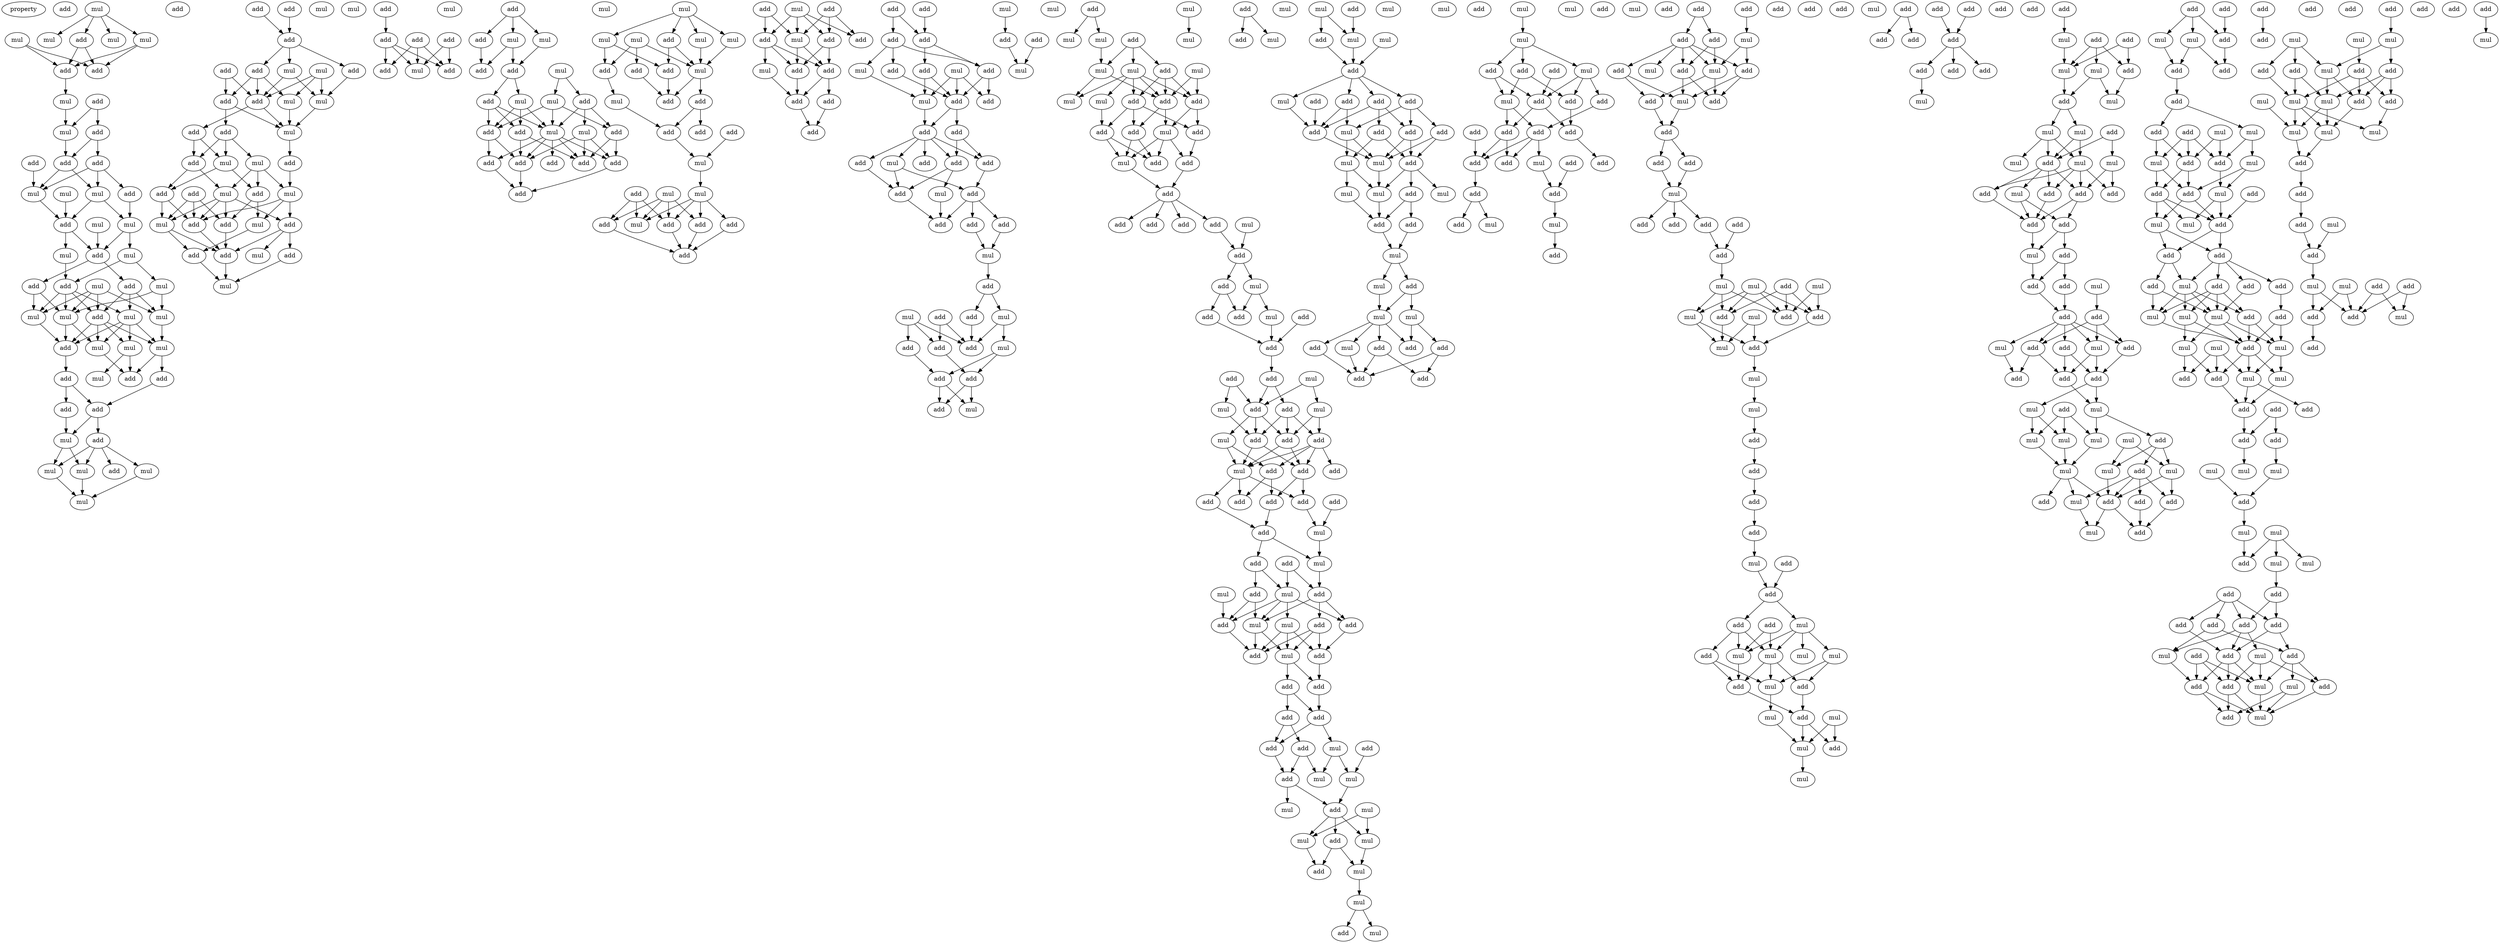digraph {
    node [fontcolor=black]
    property [mul=2,lf=1.8]
    0 [ label = add ];
    1 [ label = mul ];
    2 [ label = mul ];
    3 [ label = add ];
    4 [ label = mul ];
    5 [ label = mul ];
    6 [ label = mul ];
    7 [ label = add ];
    8 [ label = add ];
    9 [ label = mul ];
    10 [ label = add ];
    11 [ label = mul ];
    12 [ label = add ];
    13 [ label = add ];
    14 [ label = add ];
    15 [ label = add ];
    16 [ label = mul ];
    17 [ label = add ];
    18 [ label = mul ];
    19 [ label = mul ];
    20 [ label = mul ];
    21 [ label = add ];
    22 [ label = mul ];
    23 [ label = mul ];
    24 [ label = mul ];
    25 [ label = add ];
    26 [ label = add ];
    27 [ label = mul ];
    28 [ label = add ];
    29 [ label = mul ];
    30 [ label = add ];
    31 [ label = mul ];
    32 [ label = mul ];
    33 [ label = mul ];
    34 [ label = mul ];
    35 [ label = add ];
    36 [ label = mul ];
    37 [ label = mul ];
    38 [ label = mul ];
    39 [ label = add ];
    40 [ label = mul ];
    41 [ label = add ];
    42 [ label = add ];
    43 [ label = add ];
    44 [ label = add ];
    45 [ label = add ];
    46 [ label = add ];
    47 [ label = add ];
    48 [ label = mul ];
    49 [ label = mul ];
    50 [ label = mul ];
    51 [ label = add ];
    52 [ label = mul ];
    53 [ label = mul ];
    54 [ label = add ];
    55 [ label = mul ];
    56 [ label = add ];
    57 [ label = mul ];
    58 [ label = add ];
    59 [ label = mul ];
    60 [ label = add ];
    61 [ label = add ];
    62 [ label = mul ];
    63 [ label = add ];
    64 [ label = add ];
    65 [ label = mul ];
    66 [ label = mul ];
    67 [ label = add ];
    68 [ label = add ];
    69 [ label = add ];
    70 [ label = mul ];
    71 [ label = add ];
    72 [ label = mul ];
    73 [ label = add ];
    74 [ label = mul ];
    75 [ label = add ];
    76 [ label = add ];
    77 [ label = mul ];
    78 [ label = add ];
    79 [ label = mul ];
    80 [ label = mul ];
    81 [ label = add ];
    82 [ label = add ];
    83 [ label = mul ];
    84 [ label = add ];
    85 [ label = add ];
    86 [ label = add ];
    87 [ label = add ];
    88 [ label = mul ];
    89 [ label = mul ];
    90 [ label = add ];
    91 [ label = mul ];
    92 [ label = add ];
    93 [ label = add ];
    94 [ label = add ];
    95 [ label = add ];
    96 [ label = add ];
    97 [ label = mul ];
    98 [ label = add ];
    99 [ label = add ];
    100 [ label = mul ];
    101 [ label = mul ];
    102 [ label = mul ];
    103 [ label = add ];
    104 [ label = add ];
    105 [ label = mul ];
    106 [ label = add ];
    107 [ label = mul ];
    108 [ label = mul ];
    109 [ label = add ];
    110 [ label = mul ];
    111 [ label = mul ];
    112 [ label = add ];
    113 [ label = add ];
    114 [ label = add ];
    115 [ label = add ];
    116 [ label = add ];
    117 [ label = add ];
    118 [ label = add ];
    119 [ label = add ];
    120 [ label = add ];
    121 [ label = mul ];
    122 [ label = mul ];
    123 [ label = mul ];
    124 [ label = mul ];
    125 [ label = add ];
    126 [ label = mul ];
    127 [ label = add ];
    128 [ label = add ];
    129 [ label = mul ];
    130 [ label = add ];
    131 [ label = add ];
    132 [ label = add ];
    133 [ label = mul ];
    134 [ label = add ];
    135 [ label = add ];
    136 [ label = add ];
    137 [ label = mul ];
    138 [ label = mul ];
    139 [ label = mul ];
    140 [ label = add ];
    141 [ label = add ];
    142 [ label = add ];
    143 [ label = mul ];
    144 [ label = add ];
    145 [ label = add ];
    146 [ label = add ];
    147 [ label = add ];
    148 [ label = add ];
    149 [ label = mul ];
    150 [ label = mul ];
    151 [ label = add ];
    152 [ label = add ];
    153 [ label = add ];
    154 [ label = add ];
    155 [ label = mul ];
    156 [ label = add ];
    157 [ label = add ];
    158 [ label = add ];
    159 [ label = add ];
    160 [ label = add ];
    161 [ label = add ];
    162 [ label = add ];
    163 [ label = add ];
    164 [ label = mul ];
    165 [ label = add ];
    166 [ label = mul ];
    167 [ label = add ];
    168 [ label = add ];
    169 [ label = add ];
    170 [ label = mul ];
    171 [ label = add ];
    172 [ label = add ];
    173 [ label = add ];
    174 [ label = add ];
    175 [ label = add ];
    176 [ label = add ];
    177 [ label = mul ];
    178 [ label = add ];
    179 [ label = add ];
    180 [ label = add ];
    181 [ label = mul ];
    182 [ label = add ];
    183 [ label = add ];
    184 [ label = mul ];
    185 [ label = mul ];
    186 [ label = add ];
    187 [ label = add ];
    188 [ label = mul ];
    189 [ label = add ];
    190 [ label = mul ];
    191 [ label = add ];
    192 [ label = mul ];
    193 [ label = mul ];
    194 [ label = add ];
    195 [ label = add ];
    196 [ label = mul ];
    197 [ label = add ];
    198 [ label = add ];
    199 [ label = add ];
    200 [ label = add ];
    201 [ label = add ];
    202 [ label = add ];
    203 [ label = mul ];
    204 [ label = add ];
    205 [ label = mul ];
    206 [ label = mul ];
    207 [ label = add ];
    208 [ label = mul ];
    209 [ label = add ];
    210 [ label = mul ];
    211 [ label = mul ];
    212 [ label = add ];
    213 [ label = add ];
    214 [ label = mul ];
    215 [ label = add ];
    216 [ label = mul ];
    217 [ label = add ];
    218 [ label = mul ];
    219 [ label = add ];
    220 [ label = add ];
    221 [ label = add ];
    222 [ label = mul ];
    223 [ label = add ];
    224 [ label = add ];
    225 [ label = add ];
    226 [ label = add ];
    227 [ label = add ];
    228 [ label = mul ];
    229 [ label = add ];
    230 [ label = add ];
    231 [ label = add ];
    232 [ label = mul ];
    233 [ label = mul ];
    234 [ label = add ];
    235 [ label = add ];
    236 [ label = add ];
    237 [ label = add ];
    238 [ label = mul ];
    239 [ label = add ];
    240 [ label = mul ];
    241 [ label = add ];
    242 [ label = mul ];
    243 [ label = add ];
    244 [ label = mul ];
    245 [ label = add ];
    246 [ label = mul ];
    247 [ label = mul ];
    248 [ label = add ];
    249 [ label = add ];
    250 [ label = add ];
    251 [ label = mul ];
    252 [ label = add ];
    253 [ label = add ];
    254 [ label = add ];
    255 [ label = add ];
    256 [ label = add ];
    257 [ label = add ];
    258 [ label = add ];
    259 [ label = add ];
    260 [ label = add ];
    261 [ label = mul ];
    262 [ label = add ];
    263 [ label = add ];
    264 [ label = mul ];
    265 [ label = add ];
    266 [ label = mul ];
    267 [ label = mul ];
    268 [ label = add ];
    269 [ label = mul ];
    270 [ label = add ];
    271 [ label = mul ];
    272 [ label = add ];
    273 [ label = add ];
    274 [ label = add ];
    275 [ label = mul ];
    276 [ label = add ];
    277 [ label = add ];
    278 [ label = add ];
    279 [ label = add ];
    280 [ label = add ];
    281 [ label = add ];
    282 [ label = add ];
    283 [ label = mul ];
    284 [ label = add ];
    285 [ label = mul ];
    286 [ label = add ];
    287 [ label = mul ];
    288 [ label = mul ];
    289 [ label = add ];
    290 [ label = mul ];
    291 [ label = mul ];
    292 [ label = mul ];
    293 [ label = add ];
    294 [ label = mul ];
    295 [ label = add ];
    296 [ label = add ];
    297 [ label = mul ];
    298 [ label = mul ];
    299 [ label = add ];
    300 [ label = mul ];
    301 [ label = add ];
    302 [ label = mul ];
    303 [ label = mul ];
    304 [ label = add ];
    305 [ label = add ];
    306 [ label = mul ];
    307 [ label = mul ];
    308 [ label = mul ];
    309 [ label = add ];
    310 [ label = add ];
    311 [ label = add ];
    312 [ label = add ];
    313 [ label = add ];
    314 [ label = mul ];
    315 [ label = add ];
    316 [ label = mul ];
    317 [ label = add ];
    318 [ label = add ];
    319 [ label = add ];
    320 [ label = mul ];
    321 [ label = add ];
    322 [ label = mul ];
    323 [ label = mul ];
    324 [ label = mul ];
    325 [ label = mul ];
    326 [ label = mul ];
    327 [ label = add ];
    328 [ label = add ];
    329 [ label = add ];
    330 [ label = mul ];
    331 [ label = add ];
    332 [ label = mul ];
    333 [ label = mul ];
    334 [ label = mul ];
    335 [ label = add ];
    336 [ label = add ];
    337 [ label = mul ];
    338 [ label = add ];
    339 [ label = add ];
    340 [ label = add ];
    341 [ label = add ];
    342 [ label = add ];
    343 [ label = mul ];
    344 [ label = mul ];
    345 [ label = add ];
    346 [ label = mul ];
    347 [ label = add ];
    348 [ label = add ];
    349 [ label = add ];
    350 [ label = mul ];
    351 [ label = mul ];
    352 [ label = add ];
    353 [ label = add ];
    354 [ label = add ];
    355 [ label = add ];
    356 [ label = add ];
    357 [ label = add ];
    358 [ label = add ];
    359 [ label = add ];
    360 [ label = add ];
    361 [ label = mul ];
    362 [ label = add ];
    363 [ label = add ];
    364 [ label = add ];
    365 [ label = add ];
    366 [ label = mul ];
    367 [ label = mul ];
    368 [ label = mul ];
    369 [ label = add ];
    370 [ label = add ];
    371 [ label = add ];
    372 [ label = add ];
    373 [ label = add ];
    374 [ label = add ];
    375 [ label = add ];
    376 [ label = mul ];
    377 [ label = add ];
    378 [ label = mul ];
    379 [ label = add ];
    380 [ label = add ];
    381 [ label = mul ];
    382 [ label = mul ];
    383 [ label = add ];
    384 [ label = add ];
    385 [ label = add ];
    386 [ label = add ];
    387 [ label = add ];
    388 [ label = mul ];
    389 [ label = add ];
    390 [ label = add ];
    391 [ label = add ];
    392 [ label = add ];
    393 [ label = add ];
    394 [ label = add ];
    395 [ label = mul ];
    396 [ label = mul ];
    397 [ label = mul ];
    398 [ label = add ];
    399 [ label = mul ];
    400 [ label = mul ];
    401 [ label = add ];
    402 [ label = add ];
    403 [ label = add ];
    404 [ label = mul ];
    405 [ label = add ];
    406 [ label = mul ];
    407 [ label = mul ];
    408 [ label = add ];
    409 [ label = add ];
    410 [ label = add ];
    411 [ label = add ];
    412 [ label = add ];
    413 [ label = mul ];
    414 [ label = add ];
    415 [ label = add ];
    416 [ label = add ];
    417 [ label = mul ];
    418 [ label = add ];
    419 [ label = add ];
    420 [ label = mul ];
    421 [ label = mul ];
    422 [ label = add ];
    423 [ label = mul ];
    424 [ label = mul ];
    425 [ label = mul ];
    426 [ label = add ];
    427 [ label = mul ];
    428 [ label = add ];
    429 [ label = add ];
    430 [ label = mul ];
    431 [ label = mul ];
    432 [ label = mul ];
    433 [ label = add ];
    434 [ label = add ];
    435 [ label = add ];
    436 [ label = add ];
    437 [ label = add ];
    438 [ label = mul ];
    439 [ label = add ];
    440 [ label = add ];
    441 [ label = add ];
    442 [ label = add ];
    443 [ label = add ];
    444 [ label = add ];
    445 [ label = mul ];
    446 [ label = add ];
    447 [ label = add ];
    448 [ label = add ];
    449 [ label = add ];
    450 [ label = mul ];
    451 [ label = mul ];
    452 [ label = mul ];
    453 [ label = add ];
    454 [ label = mul ];
    455 [ label = add ];
    456 [ label = mul ];
    457 [ label = add ];
    458 [ label = mul ];
    459 [ label = mul ];
    460 [ label = mul ];
    461 [ label = mul ];
    462 [ label = add ];
    463 [ label = add ];
    464 [ label = add ];
    465 [ label = mul ];
    466 [ label = add ];
    467 [ label = add ];
    468 [ label = add ];
    469 [ label = add ];
    470 [ label = mul ];
    471 [ label = add ];
    472 [ label = add ];
    473 [ label = add ];
    474 [ label = mul ];
    475 [ label = add ];
    476 [ label = add ];
    477 [ label = mul ];
    478 [ label = add ];
    479 [ label = add ];
    480 [ label = mul ];
    481 [ label = add ];
    482 [ label = add ];
    483 [ label = add ];
    484 [ label = add ];
    485 [ label = mul ];
    486 [ label = add ];
    487 [ label = mul ];
    488 [ label = mul ];
    489 [ label = mul ];
    490 [ label = add ];
    491 [ label = mul ];
    492 [ label = mul ];
    493 [ label = add ];
    494 [ label = mul ];
    495 [ label = mul ];
    496 [ label = mul ];
    497 [ label = add ];
    498 [ label = add ];
    499 [ label = add ];
    500 [ label = mul ];
    501 [ label = add ];
    502 [ label = mul ];
    503 [ label = add ];
    504 [ label = add ];
    505 [ label = add ];
    506 [ label = mul ];
    507 [ label = mul ];
    508 [ label = add ];
    509 [ label = add ];
    510 [ label = add ];
    511 [ label = add ];
    512 [ label = add ];
    513 [ label = mul ];
    514 [ label = mul ];
    515 [ label = add ];
    516 [ label = mul ];
    517 [ label = mul ];
    518 [ label = add ];
    519 [ label = add ];
    520 [ label = add ];
    521 [ label = add ];
    522 [ label = add ];
    523 [ label = mul ];
    524 [ label = mul ];
    525 [ label = add ];
    526 [ label = mul ];
    527 [ label = add ];
    528 [ label = add ];
    529 [ label = add ];
    530 [ label = add ];
    531 [ label = add ];
    532 [ label = mul ];
    533 [ label = add ];
    534 [ label = mul ];
    535 [ label = mul ];
    536 [ label = add ];
    537 [ label = mul ];
    538 [ label = add ];
    539 [ label = mul ];
    540 [ label = mul ];
    541 [ label = mul ];
    542 [ label = add ];
    543 [ label = add ];
    544 [ label = add ];
    545 [ label = mul ];
    546 [ label = mul ];
    547 [ label = add ];
    548 [ label = add ];
    549 [ label = add ];
    550 [ label = add ];
    551 [ label = add ];
    552 [ label = mul ];
    553 [ label = add ];
    554 [ label = mul ];
    555 [ label = mul ];
    556 [ label = add ];
    557 [ label = add ];
    558 [ label = mul ];
    559 [ label = mul ];
    560 [ label = add ];
    561 [ label = mul ];
    562 [ label = mul ];
    563 [ label = add ];
    564 [ label = add ];
    565 [ label = add ];
    566 [ label = add ];
    567 [ label = add ];
    568 [ label = add ];
    569 [ label = add ];
    570 [ label = add ];
    571 [ label = add ];
    572 [ label = add ];
    573 [ label = mul ];
    574 [ label = mul ];
    575 [ label = add ];
    576 [ label = add ];
    577 [ label = mul ];
    578 [ label = add ];
    579 [ label = add ];
    580 [ label = mul ];
    581 [ label = add ];
    582 [ label = mul ];
    583 [ label = add ];
    584 [ label = mul ];
    585 [ label = mul ];
    586 [ label = mul ];
    587 [ label = add ];
    588 [ label = add ];
    589 [ label = add ];
    590 [ label = add ];
    591 [ label = mul ];
    592 [ label = mul ];
    593 [ label = add ];
    594 [ label = mul ];
    595 [ label = add ];
    596 [ label = mul ];
    597 [ label = mul ];
    598 [ label = mul ];
    599 [ label = mul ];
    600 [ label = add ];
    601 [ label = add ];
    602 [ label = add ];
    603 [ label = add ];
    604 [ label = mul ];
    605 [ label = add ];
    606 [ label = add ];
    607 [ label = mul ];
    608 [ label = mul ];
    609 [ label = add ];
    610 [ label = mul ];
    611 [ label = add ];
    612 [ label = add ];
    613 [ label = add ];
    614 [ label = add ];
    615 [ label = add ];
    616 [ label = mul ];
    1 -> 2 [ name = 0 ];
    1 -> 3 [ name = 1 ];
    1 -> 5 [ name = 2 ];
    1 -> 6 [ name = 3 ];
    3 -> 7 [ name = 4 ];
    3 -> 8 [ name = 5 ];
    4 -> 7 [ name = 6 ];
    4 -> 8 [ name = 7 ];
    5 -> 7 [ name = 8 ];
    5 -> 8 [ name = 9 ];
    7 -> 9 [ name = 10 ];
    9 -> 11 [ name = 11 ];
    10 -> 11 [ name = 12 ];
    10 -> 12 [ name = 13 ];
    11 -> 13 [ name = 14 ];
    12 -> 13 [ name = 15 ];
    12 -> 15 [ name = 16 ];
    13 -> 18 [ name = 17 ];
    13 -> 19 [ name = 18 ];
    14 -> 19 [ name = 19 ];
    15 -> 17 [ name = 20 ];
    15 -> 18 [ name = 21 ];
    15 -> 19 [ name = 22 ];
    16 -> 21 [ name = 23 ];
    17 -> 20 [ name = 24 ];
    18 -> 20 [ name = 25 ];
    18 -> 21 [ name = 26 ];
    19 -> 21 [ name = 27 ];
    20 -> 23 [ name = 28 ];
    20 -> 25 [ name = 29 ];
    21 -> 24 [ name = 30 ];
    21 -> 25 [ name = 31 ];
    22 -> 25 [ name = 32 ];
    23 -> 27 [ name = 33 ];
    23 -> 30 [ name = 34 ];
    24 -> 30 [ name = 35 ];
    25 -> 26 [ name = 36 ];
    25 -> 28 [ name = 37 ];
    26 -> 33 [ name = 38 ];
    26 -> 34 [ name = 39 ];
    26 -> 35 [ name = 40 ];
    27 -> 32 [ name = 41 ];
    27 -> 33 [ name = 42 ];
    28 -> 31 [ name = 43 ];
    28 -> 32 [ name = 44 ];
    29 -> 31 [ name = 45 ];
    29 -> 32 [ name = 46 ];
    29 -> 33 [ name = 47 ];
    29 -> 35 [ name = 48 ];
    30 -> 31 [ name = 49 ];
    30 -> 32 [ name = 50 ];
    30 -> 34 [ name = 51 ];
    30 -> 35 [ name = 52 ];
    31 -> 39 [ name = 53 ];
    32 -> 37 [ name = 54 ];
    32 -> 39 [ name = 55 ];
    33 -> 38 [ name = 56 ];
    34 -> 36 [ name = 57 ];
    34 -> 37 [ name = 58 ];
    34 -> 38 [ name = 59 ];
    34 -> 39 [ name = 60 ];
    35 -> 36 [ name = 61 ];
    35 -> 37 [ name = 62 ];
    35 -> 38 [ name = 63 ];
    35 -> 39 [ name = 64 ];
    36 -> 40 [ name = 65 ];
    36 -> 43 [ name = 66 ];
    37 -> 43 [ name = 67 ];
    38 -> 42 [ name = 68 ];
    38 -> 43 [ name = 69 ];
    39 -> 41 [ name = 70 ];
    41 -> 44 [ name = 71 ];
    41 -> 45 [ name = 72 ];
    42 -> 45 [ name = 73 ];
    44 -> 48 [ name = 74 ];
    45 -> 47 [ name = 75 ];
    45 -> 48 [ name = 76 ];
    47 -> 49 [ name = 77 ];
    47 -> 50 [ name = 78 ];
    47 -> 51 [ name = 79 ];
    47 -> 52 [ name = 80 ];
    48 -> 49 [ name = 81 ];
    48 -> 50 [ name = 82 ];
    49 -> 53 [ name = 83 ];
    50 -> 53 [ name = 84 ];
    52 -> 53 [ name = 85 ];
    54 -> 58 [ name = 86 ];
    56 -> 58 [ name = 87 ];
    58 -> 61 [ name = 88 ];
    58 -> 62 [ name = 89 ];
    58 -> 63 [ name = 90 ];
    59 -> 64 [ name = 91 ];
    59 -> 65 [ name = 92 ];
    59 -> 66 [ name = 93 ];
    60 -> 64 [ name = 94 ];
    60 -> 67 [ name = 95 ];
    61 -> 65 [ name = 96 ];
    62 -> 64 [ name = 97 ];
    62 -> 65 [ name = 98 ];
    63 -> 64 [ name = 99 ];
    63 -> 66 [ name = 100 ];
    63 -> 67 [ name = 101 ];
    64 -> 69 [ name = 102 ];
    64 -> 70 [ name = 103 ];
    65 -> 70 [ name = 104 ];
    66 -> 70 [ name = 105 ];
    67 -> 68 [ name = 106 ];
    67 -> 70 [ name = 107 ];
    68 -> 72 [ name = 108 ];
    68 -> 73 [ name = 109 ];
    68 -> 74 [ name = 110 ];
    69 -> 73 [ name = 111 ];
    69 -> 74 [ name = 112 ];
    70 -> 71 [ name = 113 ];
    71 -> 79 [ name = 114 ];
    72 -> 77 [ name = 115 ];
    72 -> 78 [ name = 116 ];
    72 -> 79 [ name = 117 ];
    73 -> 76 [ name = 118 ];
    73 -> 77 [ name = 119 ];
    74 -> 76 [ name = 120 ];
    74 -> 78 [ name = 121 ];
    75 -> 80 [ name = 122 ];
    75 -> 81 [ name = 123 ];
    75 -> 84 [ name = 124 ];
    76 -> 80 [ name = 125 ];
    76 -> 81 [ name = 126 ];
    77 -> 80 [ name = 127 ];
    77 -> 81 [ name = 128 ];
    77 -> 82 [ name = 129 ];
    77 -> 84 [ name = 130 ];
    78 -> 83 [ name = 131 ];
    78 -> 84 [ name = 132 ];
    79 -> 81 [ name = 133 ];
    79 -> 82 [ name = 134 ];
    79 -> 83 [ name = 135 ];
    80 -> 86 [ name = 136 ];
    80 -> 87 [ name = 137 ];
    81 -> 86 [ name = 138 ];
    82 -> 85 [ name = 139 ];
    82 -> 86 [ name = 140 ];
    82 -> 88 [ name = 141 ];
    83 -> 87 [ name = 142 ];
    84 -> 86 [ name = 143 ];
    85 -> 89 [ name = 144 ];
    86 -> 89 [ name = 145 ];
    87 -> 89 [ name = 146 ];
    90 -> 94 [ name = 147 ];
    92 -> 96 [ name = 148 ];
    92 -> 97 [ name = 149 ];
    93 -> 95 [ name = 150 ];
    93 -> 96 [ name = 151 ];
    93 -> 97 [ name = 152 ];
    94 -> 95 [ name = 153 ];
    94 -> 96 [ name = 154 ];
    94 -> 97 [ name = 155 ];
    98 -> 99 [ name = 156 ];
    98 -> 101 [ name = 157 ];
    98 -> 102 [ name = 158 ];
    99 -> 104 [ name = 159 ];
    101 -> 103 [ name = 160 ];
    101 -> 104 [ name = 161 ];
    102 -> 103 [ name = 162 ];
    103 -> 107 [ name = 163 ];
    103 -> 109 [ name = 164 ];
    105 -> 106 [ name = 165 ];
    105 -> 108 [ name = 166 ];
    106 -> 110 [ name = 167 ];
    106 -> 111 [ name = 168 ];
    106 -> 114 [ name = 169 ];
    107 -> 111 [ name = 170 ];
    107 -> 112 [ name = 171 ];
    107 -> 113 [ name = 172 ];
    108 -> 111 [ name = 173 ];
    108 -> 112 [ name = 174 ];
    108 -> 114 [ name = 175 ];
    109 -> 111 [ name = 176 ];
    109 -> 112 [ name = 177 ];
    109 -> 113 [ name = 178 ];
    110 -> 117 [ name = 179 ];
    110 -> 118 [ name = 180 ];
    110 -> 119 [ name = 181 ];
    111 -> 115 [ name = 182 ];
    111 -> 116 [ name = 183 ];
    111 -> 117 [ name = 184 ];
    111 -> 118 [ name = 185 ];
    111 -> 119 [ name = 186 ];
    112 -> 116 [ name = 187 ];
    112 -> 118 [ name = 188 ];
    113 -> 118 [ name = 189 ];
    113 -> 119 [ name = 190 ];
    114 -> 117 [ name = 191 ];
    114 -> 119 [ name = 192 ];
    116 -> 120 [ name = 193 ];
    117 -> 120 [ name = 194 ];
    118 -> 120 [ name = 195 ];
    121 -> 122 [ name = 196 ];
    121 -> 124 [ name = 197 ];
    121 -> 125 [ name = 198 ];
    121 -> 126 [ name = 199 ];
    122 -> 127 [ name = 200 ];
    122 -> 130 [ name = 201 ];
    123 -> 128 [ name = 202 ];
    123 -> 129 [ name = 203 ];
    123 -> 130 [ name = 204 ];
    124 -> 129 [ name = 205 ];
    125 -> 127 [ name = 206 ];
    125 -> 129 [ name = 207 ];
    126 -> 129 [ name = 208 ];
    127 -> 132 [ name = 209 ];
    128 -> 132 [ name = 210 ];
    129 -> 131 [ name = 211 ];
    129 -> 132 [ name = 212 ];
    130 -> 133 [ name = 213 ];
    131 -> 134 [ name = 214 ];
    131 -> 136 [ name = 215 ];
    133 -> 136 [ name = 216 ];
    135 -> 137 [ name = 217 ];
    136 -> 137 [ name = 218 ];
    137 -> 139 [ name = 219 ];
    138 -> 141 [ name = 220 ];
    138 -> 142 [ name = 221 ];
    138 -> 143 [ name = 222 ];
    138 -> 144 [ name = 223 ];
    139 -> 141 [ name = 224 ];
    139 -> 143 [ name = 225 ];
    139 -> 144 [ name = 226 ];
    139 -> 145 [ name = 227 ];
    140 -> 142 [ name = 228 ];
    140 -> 143 [ name = 229 ];
    140 -> 144 [ name = 230 ];
    141 -> 146 [ name = 231 ];
    142 -> 146 [ name = 232 ];
    144 -> 146 [ name = 233 ];
    145 -> 146 [ name = 234 ];
    147 -> 150 [ name = 235 ];
    147 -> 151 [ name = 236 ];
    147 -> 153 [ name = 237 ];
    148 -> 150 [ name = 238 ];
    148 -> 152 [ name = 239 ];
    149 -> 150 [ name = 240 ];
    149 -> 151 [ name = 241 ];
    149 -> 152 [ name = 242 ];
    149 -> 153 [ name = 243 ];
    150 -> 154 [ name = 244 ];
    150 -> 156 [ name = 245 ];
    151 -> 154 [ name = 246 ];
    151 -> 156 [ name = 247 ];
    152 -> 154 [ name = 248 ];
    152 -> 155 [ name = 249 ];
    152 -> 156 [ name = 250 ];
    154 -> 158 [ name = 251 ];
    155 -> 158 [ name = 252 ];
    156 -> 157 [ name = 253 ];
    156 -> 158 [ name = 254 ];
    157 -> 161 [ name = 255 ];
    158 -> 161 [ name = 256 ];
    159 -> 162 [ name = 257 ];
    160 -> 162 [ name = 258 ];
    160 -> 163 [ name = 259 ];
    162 -> 165 [ name = 260 ];
    162 -> 168 [ name = 261 ];
    163 -> 166 [ name = 262 ];
    163 -> 167 [ name = 263 ];
    163 -> 168 [ name = 264 ];
    164 -> 169 [ name = 265 ];
    164 -> 170 [ name = 266 ];
    164 -> 171 [ name = 267 ];
    165 -> 169 [ name = 268 ];
    165 -> 170 [ name = 269 ];
    166 -> 170 [ name = 270 ];
    167 -> 169 [ name = 271 ];
    168 -> 169 [ name = 272 ];
    168 -> 171 [ name = 273 ];
    169 -> 172 [ name = 274 ];
    169 -> 173 [ name = 275 ];
    170 -> 173 [ name = 276 ];
    172 -> 174 [ name = 277 ];
    172 -> 175 [ name = 278 ];
    173 -> 174 [ name = 279 ];
    173 -> 175 [ name = 280 ];
    173 -> 176 [ name = 281 ];
    173 -> 177 [ name = 282 ];
    173 -> 178 [ name = 283 ];
    174 -> 179 [ name = 284 ];
    175 -> 180 [ name = 285 ];
    175 -> 181 [ name = 286 ];
    177 -> 179 [ name = 287 ];
    177 -> 180 [ name = 288 ];
    178 -> 180 [ name = 289 ];
    179 -> 182 [ name = 290 ];
    179 -> 183 [ name = 291 ];
    179 -> 186 [ name = 292 ];
    180 -> 186 [ name = 293 ];
    181 -> 186 [ name = 294 ];
    182 -> 188 [ name = 295 ];
    183 -> 188 [ name = 296 ];
    184 -> 187 [ name = 297 ];
    187 -> 190 [ name = 298 ];
    188 -> 191 [ name = 299 ];
    189 -> 190 [ name = 300 ];
    191 -> 193 [ name = 301 ];
    191 -> 194 [ name = 302 ];
    192 -> 197 [ name = 303 ];
    192 -> 198 [ name = 304 ];
    192 -> 199 [ name = 305 ];
    193 -> 196 [ name = 306 ];
    193 -> 199 [ name = 307 ];
    194 -> 199 [ name = 308 ];
    195 -> 197 [ name = 309 ];
    195 -> 199 [ name = 310 ];
    196 -> 200 [ name = 311 ];
    196 -> 201 [ name = 312 ];
    197 -> 200 [ name = 313 ];
    198 -> 201 [ name = 314 ];
    200 -> 202 [ name = 315 ];
    200 -> 203 [ name = 316 ];
    201 -> 202 [ name = 317 ];
    201 -> 203 [ name = 318 ];
    204 -> 205 [ name = 319 ];
    204 -> 206 [ name = 320 ];
    205 -> 208 [ name = 321 ];
    207 -> 208 [ name = 322 ];
    207 -> 209 [ name = 323 ];
    207 -> 210 [ name = 324 ];
    208 -> 212 [ name = 325 ];
    208 -> 216 [ name = 326 ];
    209 -> 212 [ name = 327 ];
    209 -> 213 [ name = 328 ];
    209 -> 215 [ name = 329 ];
    210 -> 212 [ name = 330 ];
    210 -> 213 [ name = 331 ];
    210 -> 214 [ name = 332 ];
    210 -> 215 [ name = 333 ];
    210 -> 216 [ name = 334 ];
    211 -> 212 [ name = 335 ];
    211 -> 215 [ name = 336 ];
    212 -> 217 [ name = 337 ];
    212 -> 218 [ name = 338 ];
    213 -> 217 [ name = 339 ];
    213 -> 219 [ name = 340 ];
    213 -> 220 [ name = 341 ];
    214 -> 219 [ name = 342 ];
    215 -> 218 [ name = 343 ];
    215 -> 220 [ name = 344 ];
    217 -> 222 [ name = 345 ];
    217 -> 223 [ name = 346 ];
    218 -> 221 [ name = 347 ];
    218 -> 222 [ name = 348 ];
    218 -> 223 [ name = 349 ];
    219 -> 222 [ name = 350 ];
    219 -> 223 [ name = 351 ];
    220 -> 221 [ name = 352 ];
    221 -> 224 [ name = 353 ];
    222 -> 224 [ name = 354 ];
    224 -> 225 [ name = 355 ];
    224 -> 226 [ name = 356 ];
    224 -> 227 [ name = 357 ];
    224 -> 229 [ name = 358 ];
    226 -> 230 [ name = 359 ];
    228 -> 230 [ name = 360 ];
    230 -> 231 [ name = 361 ];
    230 -> 232 [ name = 362 ];
    231 -> 235 [ name = 363 ];
    231 -> 236 [ name = 364 ];
    232 -> 233 [ name = 365 ];
    232 -> 235 [ name = 366 ];
    233 -> 237 [ name = 367 ];
    234 -> 237 [ name = 368 ];
    236 -> 237 [ name = 369 ];
    237 -> 239 [ name = 370 ];
    238 -> 243 [ name = 371 ];
    238 -> 244 [ name = 372 ];
    239 -> 243 [ name = 373 ];
    239 -> 245 [ name = 374 ];
    240 -> 246 [ name = 375 ];
    241 -> 242 [ name = 376 ];
    241 -> 243 [ name = 377 ];
    242 -> 250 [ name = 378 ];
    243 -> 247 [ name = 379 ];
    243 -> 249 [ name = 380 ];
    243 -> 250 [ name = 381 ];
    244 -> 248 [ name = 382 ];
    244 -> 249 [ name = 383 ];
    245 -> 248 [ name = 384 ];
    245 -> 249 [ name = 385 ];
    245 -> 250 [ name = 386 ];
    247 -> 251 [ name = 387 ];
    247 -> 252 [ name = 388 ];
    248 -> 251 [ name = 389 ];
    248 -> 252 [ name = 390 ];
    248 -> 253 [ name = 391 ];
    248 -> 254 [ name = 392 ];
    249 -> 251 [ name = 393 ];
    249 -> 254 [ name = 394 ];
    250 -> 251 [ name = 395 ];
    250 -> 254 [ name = 396 ];
    251 -> 255 [ name = 397 ];
    251 -> 258 [ name = 398 ];
    251 -> 259 [ name = 399 ];
    252 -> 256 [ name = 400 ];
    252 -> 259 [ name = 401 ];
    254 -> 256 [ name = 402 ];
    254 -> 258 [ name = 403 ];
    255 -> 260 [ name = 404 ];
    256 -> 260 [ name = 405 ];
    257 -> 261 [ name = 406 ];
    258 -> 261 [ name = 407 ];
    260 -> 262 [ name = 408 ];
    260 -> 264 [ name = 409 ];
    261 -> 264 [ name = 410 ];
    262 -> 266 [ name = 411 ];
    262 -> 268 [ name = 412 ];
    263 -> 265 [ name = 413 ];
    263 -> 266 [ name = 414 ];
    264 -> 265 [ name = 415 ];
    265 -> 269 [ name = 416 ];
    265 -> 270 [ name = 417 ];
    265 -> 273 [ name = 418 ];
    266 -> 269 [ name = 419 ];
    266 -> 271 [ name = 420 ];
    266 -> 272 [ name = 421 ];
    266 -> 273 [ name = 422 ];
    267 -> 272 [ name = 423 ];
    268 -> 269 [ name = 424 ];
    268 -> 272 [ name = 425 ];
    269 -> 274 [ name = 426 ];
    269 -> 275 [ name = 427 ];
    270 -> 274 [ name = 428 ];
    270 -> 275 [ name = 429 ];
    270 -> 276 [ name = 430 ];
    271 -> 274 [ name = 431 ];
    271 -> 275 [ name = 432 ];
    271 -> 276 [ name = 433 ];
    272 -> 274 [ name = 434 ];
    273 -> 276 [ name = 435 ];
    275 -> 277 [ name = 436 ];
    275 -> 278 [ name = 437 ];
    276 -> 278 [ name = 438 ];
    277 -> 279 [ name = 439 ];
    277 -> 280 [ name = 440 ];
    278 -> 279 [ name = 441 ];
    279 -> 282 [ name = 442 ];
    279 -> 283 [ name = 443 ];
    280 -> 281 [ name = 444 ];
    280 -> 282 [ name = 445 ];
    281 -> 286 [ name = 446 ];
    281 -> 287 [ name = 447 ];
    282 -> 286 [ name = 448 ];
    283 -> 285 [ name = 449 ];
    283 -> 287 [ name = 450 ];
    284 -> 285 [ name = 451 ];
    285 -> 289 [ name = 452 ];
    286 -> 288 [ name = 453 ];
    286 -> 289 [ name = 454 ];
    289 -> 291 [ name = 455 ];
    289 -> 292 [ name = 456 ];
    289 -> 293 [ name = 457 ];
    290 -> 291 [ name = 458 ];
    290 -> 292 [ name = 459 ];
    291 -> 295 [ name = 460 ];
    292 -> 294 [ name = 461 ];
    293 -> 294 [ name = 462 ];
    293 -> 295 [ name = 463 ];
    294 -> 297 [ name = 464 ];
    296 -> 299 [ name = 465 ];
    296 -> 300 [ name = 466 ];
    297 -> 301 [ name = 467 ];
    297 -> 302 [ name = 468 ];
    303 -> 305 [ name = 469 ];
    303 -> 307 [ name = 470 ];
    304 -> 307 [ name = 471 ];
    305 -> 309 [ name = 472 ];
    307 -> 309 [ name = 473 ];
    308 -> 309 [ name = 474 ];
    309 -> 310 [ name = 475 ];
    309 -> 311 [ name = 476 ];
    309 -> 312 [ name = 477 ];
    309 -> 314 [ name = 478 ];
    310 -> 315 [ name = 479 ];
    310 -> 318 [ name = 480 ];
    310 -> 319 [ name = 481 ];
    311 -> 316 [ name = 482 ];
    311 -> 317 [ name = 483 ];
    311 -> 318 [ name = 484 ];
    312 -> 316 [ name = 485 ];
    312 -> 319 [ name = 486 ];
    313 -> 319 [ name = 487 ];
    314 -> 319 [ name = 488 ];
    315 -> 321 [ name = 489 ];
    315 -> 322 [ name = 490 ];
    316 -> 320 [ name = 491 ];
    316 -> 322 [ name = 492 ];
    317 -> 320 [ name = 493 ];
    317 -> 321 [ name = 494 ];
    318 -> 320 [ name = 495 ];
    318 -> 321 [ name = 496 ];
    319 -> 320 [ name = 497 ];
    320 -> 324 [ name = 498 ];
    321 -> 324 [ name = 499 ];
    321 -> 325 [ name = 500 ];
    321 -> 327 [ name = 501 ];
    322 -> 323 [ name = 502 ];
    322 -> 324 [ name = 503 ];
    323 -> 329 [ name = 504 ];
    324 -> 329 [ name = 505 ];
    327 -> 328 [ name = 506 ];
    327 -> 329 [ name = 507 ];
    328 -> 330 [ name = 508 ];
    329 -> 330 [ name = 509 ];
    330 -> 331 [ name = 510 ];
    330 -> 332 [ name = 511 ];
    331 -> 333 [ name = 512 ];
    331 -> 334 [ name = 513 ];
    332 -> 333 [ name = 514 ];
    333 -> 335 [ name = 515 ];
    333 -> 336 [ name = 516 ];
    333 -> 337 [ name = 517 ];
    333 -> 339 [ name = 518 ];
    334 -> 338 [ name = 519 ];
    334 -> 339 [ name = 520 ];
    335 -> 340 [ name = 521 ];
    335 -> 341 [ name = 522 ];
    336 -> 341 [ name = 523 ];
    337 -> 341 [ name = 524 ];
    338 -> 340 [ name = 525 ];
    338 -> 341 [ name = 526 ];
    343 -> 346 [ name = 527 ];
    346 -> 348 [ name = 528 ];
    346 -> 349 [ name = 529 ];
    346 -> 350 [ name = 530 ];
    347 -> 354 [ name = 531 ];
    348 -> 351 [ name = 532 ];
    348 -> 353 [ name = 533 ];
    349 -> 351 [ name = 534 ];
    349 -> 354 [ name = 535 ];
    350 -> 352 [ name = 536 ];
    350 -> 353 [ name = 537 ];
    350 -> 354 [ name = 538 ];
    351 -> 355 [ name = 539 ];
    351 -> 358 [ name = 540 ];
    352 -> 355 [ name = 541 ];
    353 -> 356 [ name = 542 ];
    354 -> 356 [ name = 543 ];
    354 -> 358 [ name = 544 ];
    355 -> 360 [ name = 545 ];
    355 -> 361 [ name = 546 ];
    355 -> 362 [ name = 547 ];
    356 -> 359 [ name = 548 ];
    357 -> 360 [ name = 549 ];
    358 -> 360 [ name = 550 ];
    358 -> 362 [ name = 551 ];
    360 -> 365 [ name = 552 ];
    361 -> 364 [ name = 553 ];
    363 -> 364 [ name = 554 ];
    364 -> 366 [ name = 555 ];
    365 -> 367 [ name = 556 ];
    365 -> 370 [ name = 557 ];
    366 -> 371 [ name = 558 ];
    372 -> 376 [ name = 559 ];
    373 -> 374 [ name = 560 ];
    373 -> 375 [ name = 561 ];
    374 -> 377 [ name = 562 ];
    374 -> 378 [ name = 563 ];
    374 -> 379 [ name = 564 ];
    374 -> 380 [ name = 565 ];
    374 -> 381 [ name = 566 ];
    375 -> 378 [ name = 567 ];
    375 -> 380 [ name = 568 ];
    376 -> 378 [ name = 569 ];
    376 -> 379 [ name = 570 ];
    377 -> 382 [ name = 571 ];
    377 -> 383 [ name = 572 ];
    378 -> 383 [ name = 573 ];
    378 -> 384 [ name = 574 ];
    379 -> 382 [ name = 575 ];
    379 -> 384 [ name = 576 ];
    380 -> 382 [ name = 577 ];
    380 -> 384 [ name = 578 ];
    382 -> 385 [ name = 579 ];
    383 -> 385 [ name = 580 ];
    385 -> 386 [ name = 581 ];
    385 -> 387 [ name = 582 ];
    386 -> 388 [ name = 583 ];
    387 -> 388 [ name = 584 ];
    388 -> 389 [ name = 585 ];
    388 -> 391 [ name = 586 ];
    388 -> 392 [ name = 587 ];
    392 -> 394 [ name = 588 ];
    393 -> 394 [ name = 589 ];
    394 -> 396 [ name = 590 ];
    395 -> 402 [ name = 591 ];
    395 -> 403 [ name = 592 ];
    396 -> 400 [ name = 593 ];
    396 -> 401 [ name = 594 ];
    396 -> 403 [ name = 595 ];
    397 -> 400 [ name = 596 ];
    397 -> 401 [ name = 597 ];
    397 -> 402 [ name = 598 ];
    397 -> 403 [ name = 599 ];
    398 -> 401 [ name = 600 ];
    398 -> 402 [ name = 601 ];
    398 -> 403 [ name = 602 ];
    399 -> 404 [ name = 603 ];
    399 -> 405 [ name = 604 ];
    400 -> 404 [ name = 605 ];
    400 -> 405 [ name = 606 ];
    401 -> 404 [ name = 607 ];
    402 -> 405 [ name = 608 ];
    405 -> 406 [ name = 609 ];
    406 -> 407 [ name = 610 ];
    407 -> 409 [ name = 611 ];
    409 -> 410 [ name = 612 ];
    410 -> 411 [ name = 613 ];
    411 -> 412 [ name = 614 ];
    412 -> 413 [ name = 615 ];
    413 -> 416 [ name = 616 ];
    415 -> 416 [ name = 617 ];
    416 -> 418 [ name = 618 ];
    416 -> 420 [ name = 619 ];
    418 -> 422 [ name = 620 ];
    418 -> 423 [ name = 621 ];
    418 -> 425 [ name = 622 ];
    419 -> 423 [ name = 623 ];
    419 -> 425 [ name = 624 ];
    420 -> 421 [ name = 625 ];
    420 -> 423 [ name = 626 ];
    420 -> 424 [ name = 627 ];
    420 -> 425 [ name = 628 ];
    422 -> 427 [ name = 629 ];
    422 -> 428 [ name = 630 ];
    423 -> 428 [ name = 631 ];
    424 -> 426 [ name = 632 ];
    424 -> 427 [ name = 633 ];
    425 -> 426 [ name = 634 ];
    425 -> 427 [ name = 635 ];
    425 -> 428 [ name = 636 ];
    426 -> 429 [ name = 637 ];
    427 -> 430 [ name = 638 ];
    428 -> 429 [ name = 639 ];
    429 -> 432 [ name = 640 ];
    429 -> 433 [ name = 641 ];
    430 -> 432 [ name = 642 ];
    431 -> 432 [ name = 643 ];
    431 -> 433 [ name = 644 ];
    432 -> 438 [ name = 645 ];
    434 -> 435 [ name = 646 ];
    434 -> 437 [ name = 647 ];
    436 -> 440 [ name = 648 ];
    439 -> 440 [ name = 649 ];
    440 -> 441 [ name = 650 ];
    440 -> 442 [ name = 651 ];
    440 -> 443 [ name = 652 ];
    441 -> 445 [ name = 653 ];
    447 -> 450 [ name = 654 ];
    448 -> 451 [ name = 655 ];
    448 -> 453 [ name = 656 ];
    449 -> 451 [ name = 657 ];
    449 -> 452 [ name = 658 ];
    449 -> 453 [ name = 659 ];
    450 -> 451 [ name = 660 ];
    451 -> 455 [ name = 661 ];
    452 -> 454 [ name = 662 ];
    452 -> 455 [ name = 663 ];
    453 -> 454 [ name = 664 ];
    455 -> 456 [ name = 665 ];
    455 -> 458 [ name = 666 ];
    456 -> 460 [ name = 667 ];
    456 -> 462 [ name = 668 ];
    457 -> 461 [ name = 669 ];
    457 -> 462 [ name = 670 ];
    458 -> 459 [ name = 671 ];
    458 -> 460 [ name = 672 ];
    458 -> 462 [ name = 673 ];
    460 -> 463 [ name = 674 ];
    460 -> 464 [ name = 675 ];
    460 -> 466 [ name = 676 ];
    460 -> 467 [ name = 677 ];
    461 -> 464 [ name = 678 ];
    461 -> 467 [ name = 679 ];
    462 -> 463 [ name = 680 ];
    462 -> 464 [ name = 681 ];
    462 -> 465 [ name = 682 ];
    462 -> 466 [ name = 683 ];
    463 -> 469 [ name = 684 ];
    464 -> 468 [ name = 685 ];
    464 -> 469 [ name = 686 ];
    465 -> 468 [ name = 687 ];
    465 -> 469 [ name = 688 ];
    466 -> 469 [ name = 689 ];
    468 -> 470 [ name = 690 ];
    468 -> 471 [ name = 691 ];
    469 -> 470 [ name = 692 ];
    470 -> 473 [ name = 693 ];
    471 -> 472 [ name = 694 ];
    471 -> 473 [ name = 695 ];
    472 -> 476 [ name = 696 ];
    473 -> 476 [ name = 697 ];
    474 -> 475 [ name = 698 ];
    475 -> 479 [ name = 699 ];
    475 -> 480 [ name = 700 ];
    475 -> 481 [ name = 701 ];
    476 -> 477 [ name = 702 ];
    476 -> 478 [ name = 703 ];
    476 -> 479 [ name = 704 ];
    476 -> 480 [ name = 705 ];
    476 -> 481 [ name = 706 ];
    477 -> 483 [ name = 707 ];
    478 -> 482 [ name = 708 ];
    478 -> 484 [ name = 709 ];
    479 -> 482 [ name = 710 ];
    479 -> 483 [ name = 711 ];
    480 -> 482 [ name = 712 ];
    480 -> 484 [ name = 713 ];
    481 -> 484 [ name = 714 ];
    482 -> 487 [ name = 715 ];
    484 -> 485 [ name = 716 ];
    484 -> 487 [ name = 717 ];
    485 -> 491 [ name = 718 ];
    485 -> 492 [ name = 719 ];
    486 -> 488 [ name = 720 ];
    486 -> 491 [ name = 721 ];
    486 -> 492 [ name = 722 ];
    487 -> 488 [ name = 723 ];
    487 -> 490 [ name = 724 ];
    488 -> 494 [ name = 725 ];
    489 -> 495 [ name = 726 ];
    489 -> 496 [ name = 727 ];
    490 -> 493 [ name = 728 ];
    490 -> 495 [ name = 729 ];
    490 -> 496 [ name = 730 ];
    491 -> 494 [ name = 731 ];
    492 -> 494 [ name = 732 ];
    493 -> 498 [ name = 733 ];
    493 -> 499 [ name = 734 ];
    493 -> 500 [ name = 735 ];
    493 -> 501 [ name = 736 ];
    494 -> 497 [ name = 737 ];
    494 -> 498 [ name = 738 ];
    494 -> 500 [ name = 739 ];
    495 -> 498 [ name = 740 ];
    495 -> 501 [ name = 741 ];
    496 -> 498 [ name = 742 ];
    498 -> 502 [ name = 743 ];
    498 -> 503 [ name = 744 ];
    499 -> 503 [ name = 745 ];
    500 -> 502 [ name = 746 ];
    501 -> 503 [ name = 747 ];
    504 -> 506 [ name = 748 ];
    504 -> 507 [ name = 749 ];
    504 -> 508 [ name = 750 ];
    505 -> 508 [ name = 751 ];
    506 -> 510 [ name = 752 ];
    507 -> 509 [ name = 753 ];
    507 -> 510 [ name = 754 ];
    508 -> 509 [ name = 755 ];
    510 -> 511 [ name = 756 ];
    511 -> 514 [ name = 757 ];
    511 -> 515 [ name = 758 ];
    512 -> 516 [ name = 759 ];
    512 -> 518 [ name = 760 ];
    512 -> 519 [ name = 761 ];
    513 -> 518 [ name = 762 ];
    513 -> 519 [ name = 763 ];
    514 -> 517 [ name = 764 ];
    514 -> 519 [ name = 765 ];
    515 -> 516 [ name = 766 ];
    515 -> 518 [ name = 767 ];
    516 -> 521 [ name = 768 ];
    516 -> 522 [ name = 769 ];
    517 -> 522 [ name = 770 ];
    517 -> 523 [ name = 771 ];
    518 -> 521 [ name = 772 ];
    518 -> 522 [ name = 773 ];
    519 -> 523 [ name = 774 ];
    520 -> 525 [ name = 775 ];
    521 -> 524 [ name = 776 ];
    521 -> 525 [ name = 777 ];
    521 -> 526 [ name = 778 ];
    522 -> 525 [ name = 779 ];
    522 -> 526 [ name = 780 ];
    523 -> 524 [ name = 781 ];
    523 -> 525 [ name = 782 ];
    525 -> 527 [ name = 783 ];
    525 -> 528 [ name = 784 ];
    526 -> 527 [ name = 785 ];
    526 -> 528 [ name = 786 ];
    527 -> 530 [ name = 787 ];
    527 -> 531 [ name = 788 ];
    527 -> 532 [ name = 789 ];
    527 -> 533 [ name = 790 ];
    528 -> 529 [ name = 791 ];
    528 -> 532 [ name = 792 ];
    529 -> 534 [ name = 793 ];
    529 -> 535 [ name = 794 ];
    530 -> 538 [ name = 795 ];
    531 -> 535 [ name = 796 ];
    532 -> 534 [ name = 797 ];
    532 -> 535 [ name = 798 ];
    532 -> 536 [ name = 799 ];
    532 -> 537 [ name = 800 ];
    533 -> 534 [ name = 801 ];
    533 -> 535 [ name = 802 ];
    533 -> 536 [ name = 803 ];
    533 -> 537 [ name = 804 ];
    534 -> 542 [ name = 805 ];
    535 -> 540 [ name = 806 ];
    535 -> 541 [ name = 807 ];
    535 -> 542 [ name = 808 ];
    536 -> 541 [ name = 809 ];
    536 -> 542 [ name = 810 ];
    537 -> 540 [ name = 811 ];
    537 -> 542 [ name = 812 ];
    538 -> 541 [ name = 813 ];
    538 -> 542 [ name = 814 ];
    539 -> 543 [ name = 815 ];
    539 -> 544 [ name = 816 ];
    539 -> 546 [ name = 817 ];
    540 -> 543 [ name = 818 ];
    540 -> 544 [ name = 819 ];
    541 -> 545 [ name = 820 ];
    541 -> 546 [ name = 821 ];
    542 -> 544 [ name = 822 ];
    542 -> 545 [ name = 823 ];
    542 -> 546 [ name = 824 ];
    544 -> 548 [ name = 825 ];
    545 -> 548 [ name = 826 ];
    546 -> 548 [ name = 827 ];
    546 -> 549 [ name = 828 ];
    547 -> 550 [ name = 829 ];
    547 -> 551 [ name = 830 ];
    548 -> 551 [ name = 831 ];
    550 -> 554 [ name = 832 ];
    551 -> 552 [ name = 833 ];
    553 -> 556 [ name = 834 ];
    554 -> 557 [ name = 835 ];
    555 -> 557 [ name = 836 ];
    557 -> 558 [ name = 837 ];
    558 -> 563 [ name = 838 ];
    559 -> 561 [ name = 839 ];
    559 -> 562 [ name = 840 ];
    559 -> 563 [ name = 841 ];
    562 -> 565 [ name = 842 ];
    565 -> 567 [ name = 843 ];
    565 -> 569 [ name = 844 ];
    566 -> 567 [ name = 845 ];
    566 -> 568 [ name = 846 ];
    566 -> 569 [ name = 847 ];
    566 -> 570 [ name = 848 ];
    567 -> 573 [ name = 849 ];
    567 -> 574 [ name = 850 ];
    567 -> 575 [ name = 851 ];
    568 -> 575 [ name = 852 ];
    569 -> 572 [ name = 853 ];
    569 -> 575 [ name = 854 ];
    570 -> 572 [ name = 855 ];
    570 -> 573 [ name = 856 ];
    571 -> 576 [ name = 857 ];
    571 -> 578 [ name = 858 ];
    571 -> 580 [ name = 859 ];
    572 -> 577 [ name = 860 ];
    572 -> 579 [ name = 861 ];
    572 -> 580 [ name = 862 ];
    573 -> 576 [ name = 863 ];
    574 -> 578 [ name = 864 ];
    574 -> 579 [ name = 865 ];
    574 -> 580 [ name = 866 ];
    575 -> 576 [ name = 867 ];
    575 -> 578 [ name = 868 ];
    575 -> 580 [ name = 869 ];
    576 -> 581 [ name = 870 ];
    576 -> 582 [ name = 871 ];
    577 -> 581 [ name = 872 ];
    577 -> 582 [ name = 873 ];
    578 -> 581 [ name = 874 ];
    578 -> 582 [ name = 875 ];
    579 -> 582 [ name = 876 ];
    580 -> 582 [ name = 877 ];
    583 -> 586 [ name = 878 ];
    584 -> 587 [ name = 879 ];
    585 -> 588 [ name = 880 ];
    585 -> 589 [ name = 881 ];
    585 -> 591 [ name = 882 ];
    586 -> 590 [ name = 883 ];
    586 -> 591 [ name = 884 ];
    587 -> 592 [ name = 885 ];
    587 -> 593 [ name = 886 ];
    587 -> 595 [ name = 887 ];
    588 -> 592 [ name = 888 ];
    589 -> 592 [ name = 889 ];
    589 -> 596 [ name = 890 ];
    590 -> 593 [ name = 891 ];
    590 -> 595 [ name = 892 ];
    590 -> 596 [ name = 893 ];
    591 -> 595 [ name = 894 ];
    591 -> 596 [ name = 895 ];
    592 -> 597 [ name = 896 ];
    592 -> 598 [ name = 897 ];
    592 -> 599 [ name = 898 ];
    593 -> 599 [ name = 899 ];
    594 -> 597 [ name = 900 ];
    595 -> 598 [ name = 901 ];
    596 -> 597 [ name = 902 ];
    596 -> 598 [ name = 903 ];
    597 -> 600 [ name = 904 ];
    598 -> 600 [ name = 905 ];
    600 -> 601 [ name = 906 ];
    601 -> 603 [ name = 907 ];
    603 -> 605 [ name = 908 ];
    604 -> 605 [ name = 909 ];
    605 -> 607 [ name = 910 ];
    606 -> 610 [ name = 911 ];
    606 -> 611 [ name = 912 ];
    607 -> 611 [ name = 913 ];
    607 -> 612 [ name = 914 ];
    608 -> 611 [ name = 915 ];
    608 -> 612 [ name = 916 ];
    609 -> 610 [ name = 917 ];
    609 -> 611 [ name = 918 ];
    612 -> 613 [ name = 919 ];
    615 -> 616 [ name = 920 ];
}
